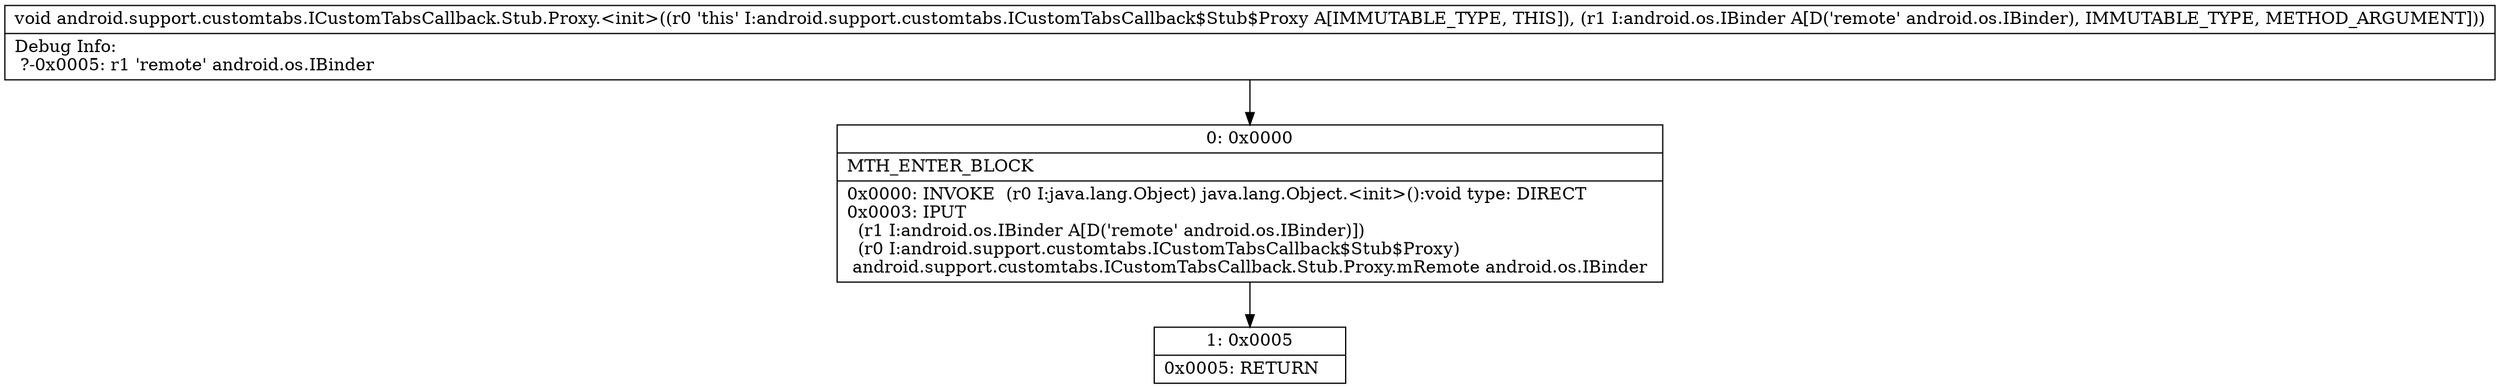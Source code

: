 digraph "CFG forandroid.support.customtabs.ICustomTabsCallback.Stub.Proxy.\<init\>(Landroid\/os\/IBinder;)V" {
Node_0 [shape=record,label="{0\:\ 0x0000|MTH_ENTER_BLOCK\l|0x0000: INVOKE  (r0 I:java.lang.Object) java.lang.Object.\<init\>():void type: DIRECT \l0x0003: IPUT  \l  (r1 I:android.os.IBinder A[D('remote' android.os.IBinder)])\l  (r0 I:android.support.customtabs.ICustomTabsCallback$Stub$Proxy)\l android.support.customtabs.ICustomTabsCallback.Stub.Proxy.mRemote android.os.IBinder \l}"];
Node_1 [shape=record,label="{1\:\ 0x0005|0x0005: RETURN   \l}"];
MethodNode[shape=record,label="{void android.support.customtabs.ICustomTabsCallback.Stub.Proxy.\<init\>((r0 'this' I:android.support.customtabs.ICustomTabsCallback$Stub$Proxy A[IMMUTABLE_TYPE, THIS]), (r1 I:android.os.IBinder A[D('remote' android.os.IBinder), IMMUTABLE_TYPE, METHOD_ARGUMENT]))  | Debug Info:\l  ?\-0x0005: r1 'remote' android.os.IBinder\l}"];
MethodNode -> Node_0;
Node_0 -> Node_1;
}

